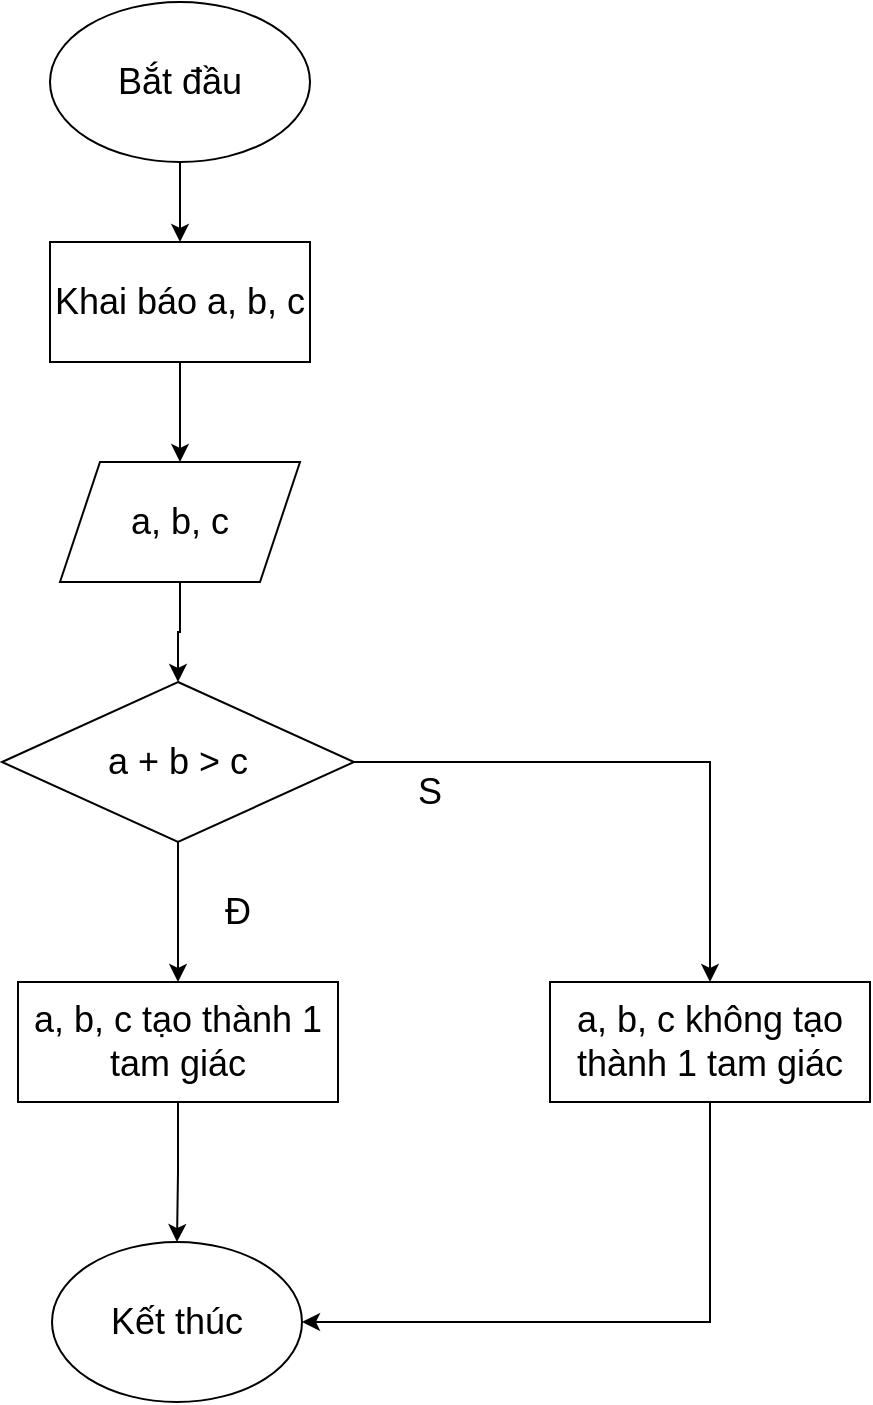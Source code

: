 <mxfile version="15.5.8" type="github">
  <diagram id="LXYIyYxbr9OvpMU_7aWC" name="Page-1">
    <mxGraphModel dx="824" dy="1645" grid="1" gridSize="10" guides="1" tooltips="1" connect="1" arrows="1" fold="1" page="1" pageScale="1" pageWidth="827" pageHeight="1169" math="0" shadow="0">
      <root>
        <mxCell id="0" />
        <mxCell id="1" parent="0" />
        <mxCell id="pGhpaP_qxKYogSerEgJE-11" value="" style="edgeStyle=orthogonalEdgeStyle;rounded=0;orthogonalLoop=1;jettySize=auto;html=1;fontSize=18;" parent="1" source="pGhpaP_qxKYogSerEgJE-3" target="pGhpaP_qxKYogSerEgJE-4" edge="1">
          <mxGeometry relative="1" as="geometry" />
        </mxCell>
        <mxCell id="pGhpaP_qxKYogSerEgJE-3" value="&lt;font style=&quot;font-size: 18px&quot;&gt;Bắt đầu&lt;/font&gt;" style="ellipse;whiteSpace=wrap;html=1;" parent="1" vertex="1">
          <mxGeometry x="350" y="-1150" width="130" height="80" as="geometry" />
        </mxCell>
        <mxCell id="pGhpaP_qxKYogSerEgJE-13" value="" style="edgeStyle=orthogonalEdgeStyle;rounded=0;orthogonalLoop=1;jettySize=auto;html=1;fontSize=18;" parent="1" source="pGhpaP_qxKYogSerEgJE-4" target="pGhpaP_qxKYogSerEgJE-12" edge="1">
          <mxGeometry relative="1" as="geometry" />
        </mxCell>
        <mxCell id="pGhpaP_qxKYogSerEgJE-4" value="Khai báo a, b, c" style="rounded=0;whiteSpace=wrap;html=1;fontSize=18;" parent="1" vertex="1">
          <mxGeometry x="350" y="-1030" width="130" height="60" as="geometry" />
        </mxCell>
        <mxCell id="pGhpaP_qxKYogSerEgJE-15" value="" style="edgeStyle=orthogonalEdgeStyle;rounded=0;orthogonalLoop=1;jettySize=auto;html=1;fontSize=18;" parent="1" source="pGhpaP_qxKYogSerEgJE-12" target="pGhpaP_qxKYogSerEgJE-14" edge="1">
          <mxGeometry relative="1" as="geometry" />
        </mxCell>
        <mxCell id="pGhpaP_qxKYogSerEgJE-12" value="a, b, c" style="shape=parallelogram;perimeter=parallelogramPerimeter;whiteSpace=wrap;html=1;fixedSize=1;fontSize=18;" parent="1" vertex="1">
          <mxGeometry x="355" y="-920" width="120" height="60" as="geometry" />
        </mxCell>
        <mxCell id="pGhpaP_qxKYogSerEgJE-17" value="" style="edgeStyle=orthogonalEdgeStyle;rounded=0;orthogonalLoop=1;jettySize=auto;html=1;fontSize=18;" parent="1" source="pGhpaP_qxKYogSerEgJE-14" target="pGhpaP_qxKYogSerEgJE-16" edge="1">
          <mxGeometry relative="1" as="geometry" />
        </mxCell>
        <mxCell id="pGhpaP_qxKYogSerEgJE-22" style="edgeStyle=orthogonalEdgeStyle;rounded=0;orthogonalLoop=1;jettySize=auto;html=1;entryX=0.5;entryY=0;entryDx=0;entryDy=0;fontSize=18;" parent="1" source="pGhpaP_qxKYogSerEgJE-14" target="pGhpaP_qxKYogSerEgJE-19" edge="1">
          <mxGeometry relative="1" as="geometry" />
        </mxCell>
        <mxCell id="pGhpaP_qxKYogSerEgJE-14" value="a + b &amp;gt; c" style="rhombus;whiteSpace=wrap;html=1;fontSize=18;" parent="1" vertex="1">
          <mxGeometry x="326" y="-810" width="176" height="80" as="geometry" />
        </mxCell>
        <mxCell id="pGhpaP_qxKYogSerEgJE-27" style="edgeStyle=orthogonalEdgeStyle;rounded=0;orthogonalLoop=1;jettySize=auto;html=1;entryX=0.5;entryY=0;entryDx=0;entryDy=0;fontSize=18;" parent="1" source="pGhpaP_qxKYogSerEgJE-16" target="pGhpaP_qxKYogSerEgJE-18" edge="1">
          <mxGeometry relative="1" as="geometry" />
        </mxCell>
        <mxCell id="pGhpaP_qxKYogSerEgJE-16" value="a, b, c tạo thành 1 tam giác" style="rounded=0;whiteSpace=wrap;html=1;fontSize=18;" parent="1" vertex="1">
          <mxGeometry x="334" y="-660" width="160" height="60" as="geometry" />
        </mxCell>
        <mxCell id="pGhpaP_qxKYogSerEgJE-18" value="Kết thúc" style="ellipse;whiteSpace=wrap;html=1;fontSize=18;" parent="1" vertex="1">
          <mxGeometry x="351" y="-530" width="125" height="80" as="geometry" />
        </mxCell>
        <mxCell id="pGhpaP_qxKYogSerEgJE-29" style="edgeStyle=orthogonalEdgeStyle;rounded=0;orthogonalLoop=1;jettySize=auto;html=1;fontSize=18;entryX=1;entryY=0.5;entryDx=0;entryDy=0;" parent="1" source="pGhpaP_qxKYogSerEgJE-19" target="pGhpaP_qxKYogSerEgJE-18" edge="1">
          <mxGeometry relative="1" as="geometry">
            <mxPoint x="680" y="-490" as="targetPoint" />
            <Array as="points">
              <mxPoint x="680" y="-490" />
            </Array>
          </mxGeometry>
        </mxCell>
        <mxCell id="pGhpaP_qxKYogSerEgJE-19" value="a, b, c không tạo thành 1 tam giác" style="rounded=0;whiteSpace=wrap;html=1;fontSize=18;" parent="1" vertex="1">
          <mxGeometry x="600" y="-660" width="160" height="60" as="geometry" />
        </mxCell>
        <mxCell id="pGhpaP_qxKYogSerEgJE-24" value="Đ" style="text;html=1;strokeColor=none;fillColor=none;align=center;verticalAlign=middle;whiteSpace=wrap;rounded=0;fontSize=18;" parent="1" vertex="1">
          <mxGeometry x="414" y="-710" width="60" height="30" as="geometry" />
        </mxCell>
        <mxCell id="pGhpaP_qxKYogSerEgJE-26" value="S" style="text;html=1;strokeColor=none;fillColor=none;align=center;verticalAlign=middle;whiteSpace=wrap;rounded=0;fontSize=18;" parent="1" vertex="1">
          <mxGeometry x="510" y="-770" width="60" height="30" as="geometry" />
        </mxCell>
      </root>
    </mxGraphModel>
  </diagram>
</mxfile>
